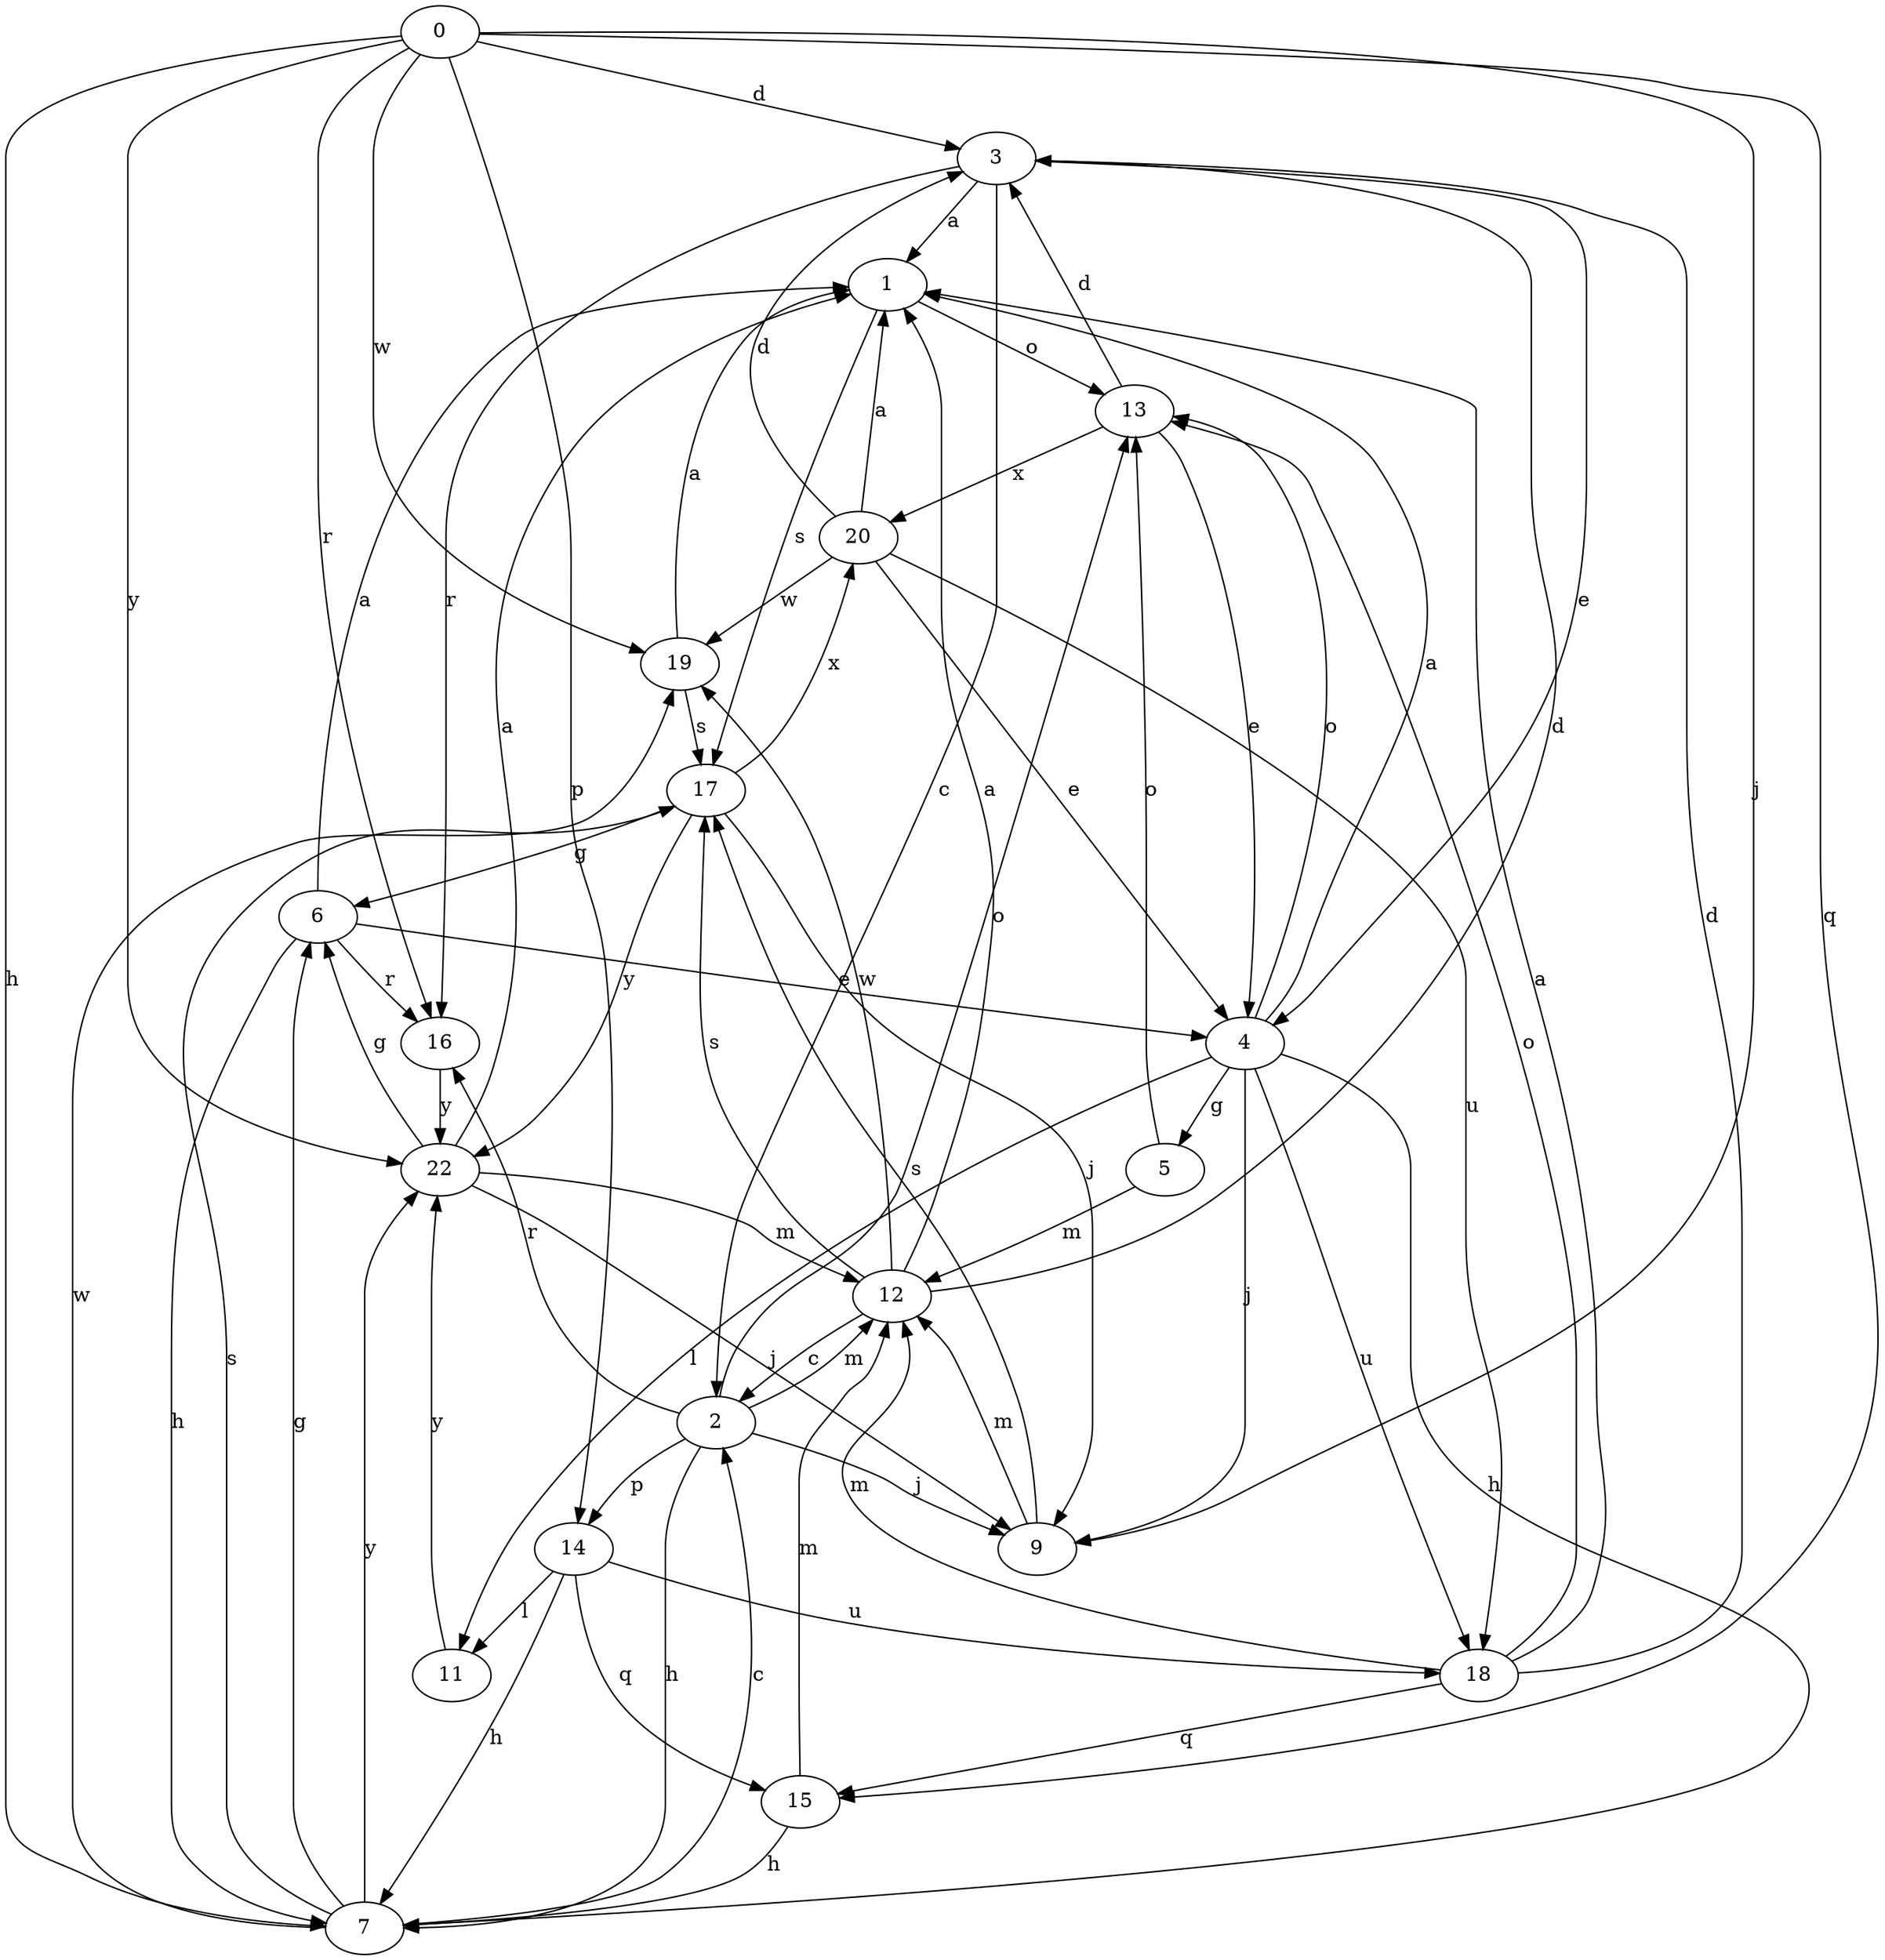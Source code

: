 strict digraph  {
0;
1;
2;
3;
4;
5;
6;
7;
9;
11;
12;
13;
14;
15;
16;
17;
18;
19;
20;
22;
0 -> 3  [label=d];
0 -> 7  [label=h];
0 -> 9  [label=j];
0 -> 14  [label=p];
0 -> 15  [label=q];
0 -> 16  [label=r];
0 -> 19  [label=w];
0 -> 22  [label=y];
1 -> 13  [label=o];
1 -> 17  [label=s];
2 -> 7  [label=h];
2 -> 9  [label=j];
2 -> 12  [label=m];
2 -> 13  [label=o];
2 -> 14  [label=p];
2 -> 16  [label=r];
3 -> 1  [label=a];
3 -> 2  [label=c];
3 -> 4  [label=e];
3 -> 16  [label=r];
4 -> 1  [label=a];
4 -> 5  [label=g];
4 -> 7  [label=h];
4 -> 9  [label=j];
4 -> 11  [label=l];
4 -> 13  [label=o];
4 -> 18  [label=u];
5 -> 12  [label=m];
5 -> 13  [label=o];
6 -> 1  [label=a];
6 -> 4  [label=e];
6 -> 7  [label=h];
6 -> 16  [label=r];
7 -> 2  [label=c];
7 -> 6  [label=g];
7 -> 17  [label=s];
7 -> 19  [label=w];
7 -> 22  [label=y];
9 -> 12  [label=m];
9 -> 17  [label=s];
11 -> 22  [label=y];
12 -> 1  [label=a];
12 -> 2  [label=c];
12 -> 3  [label=d];
12 -> 17  [label=s];
12 -> 19  [label=w];
13 -> 3  [label=d];
13 -> 4  [label=e];
13 -> 20  [label=x];
14 -> 7  [label=h];
14 -> 11  [label=l];
14 -> 15  [label=q];
14 -> 18  [label=u];
15 -> 7  [label=h];
15 -> 12  [label=m];
16 -> 22  [label=y];
17 -> 6  [label=g];
17 -> 9  [label=j];
17 -> 20  [label=x];
17 -> 22  [label=y];
18 -> 1  [label=a];
18 -> 3  [label=d];
18 -> 12  [label=m];
18 -> 13  [label=o];
18 -> 15  [label=q];
19 -> 1  [label=a];
19 -> 17  [label=s];
20 -> 1  [label=a];
20 -> 3  [label=d];
20 -> 4  [label=e];
20 -> 18  [label=u];
20 -> 19  [label=w];
22 -> 1  [label=a];
22 -> 6  [label=g];
22 -> 9  [label=j];
22 -> 12  [label=m];
}
